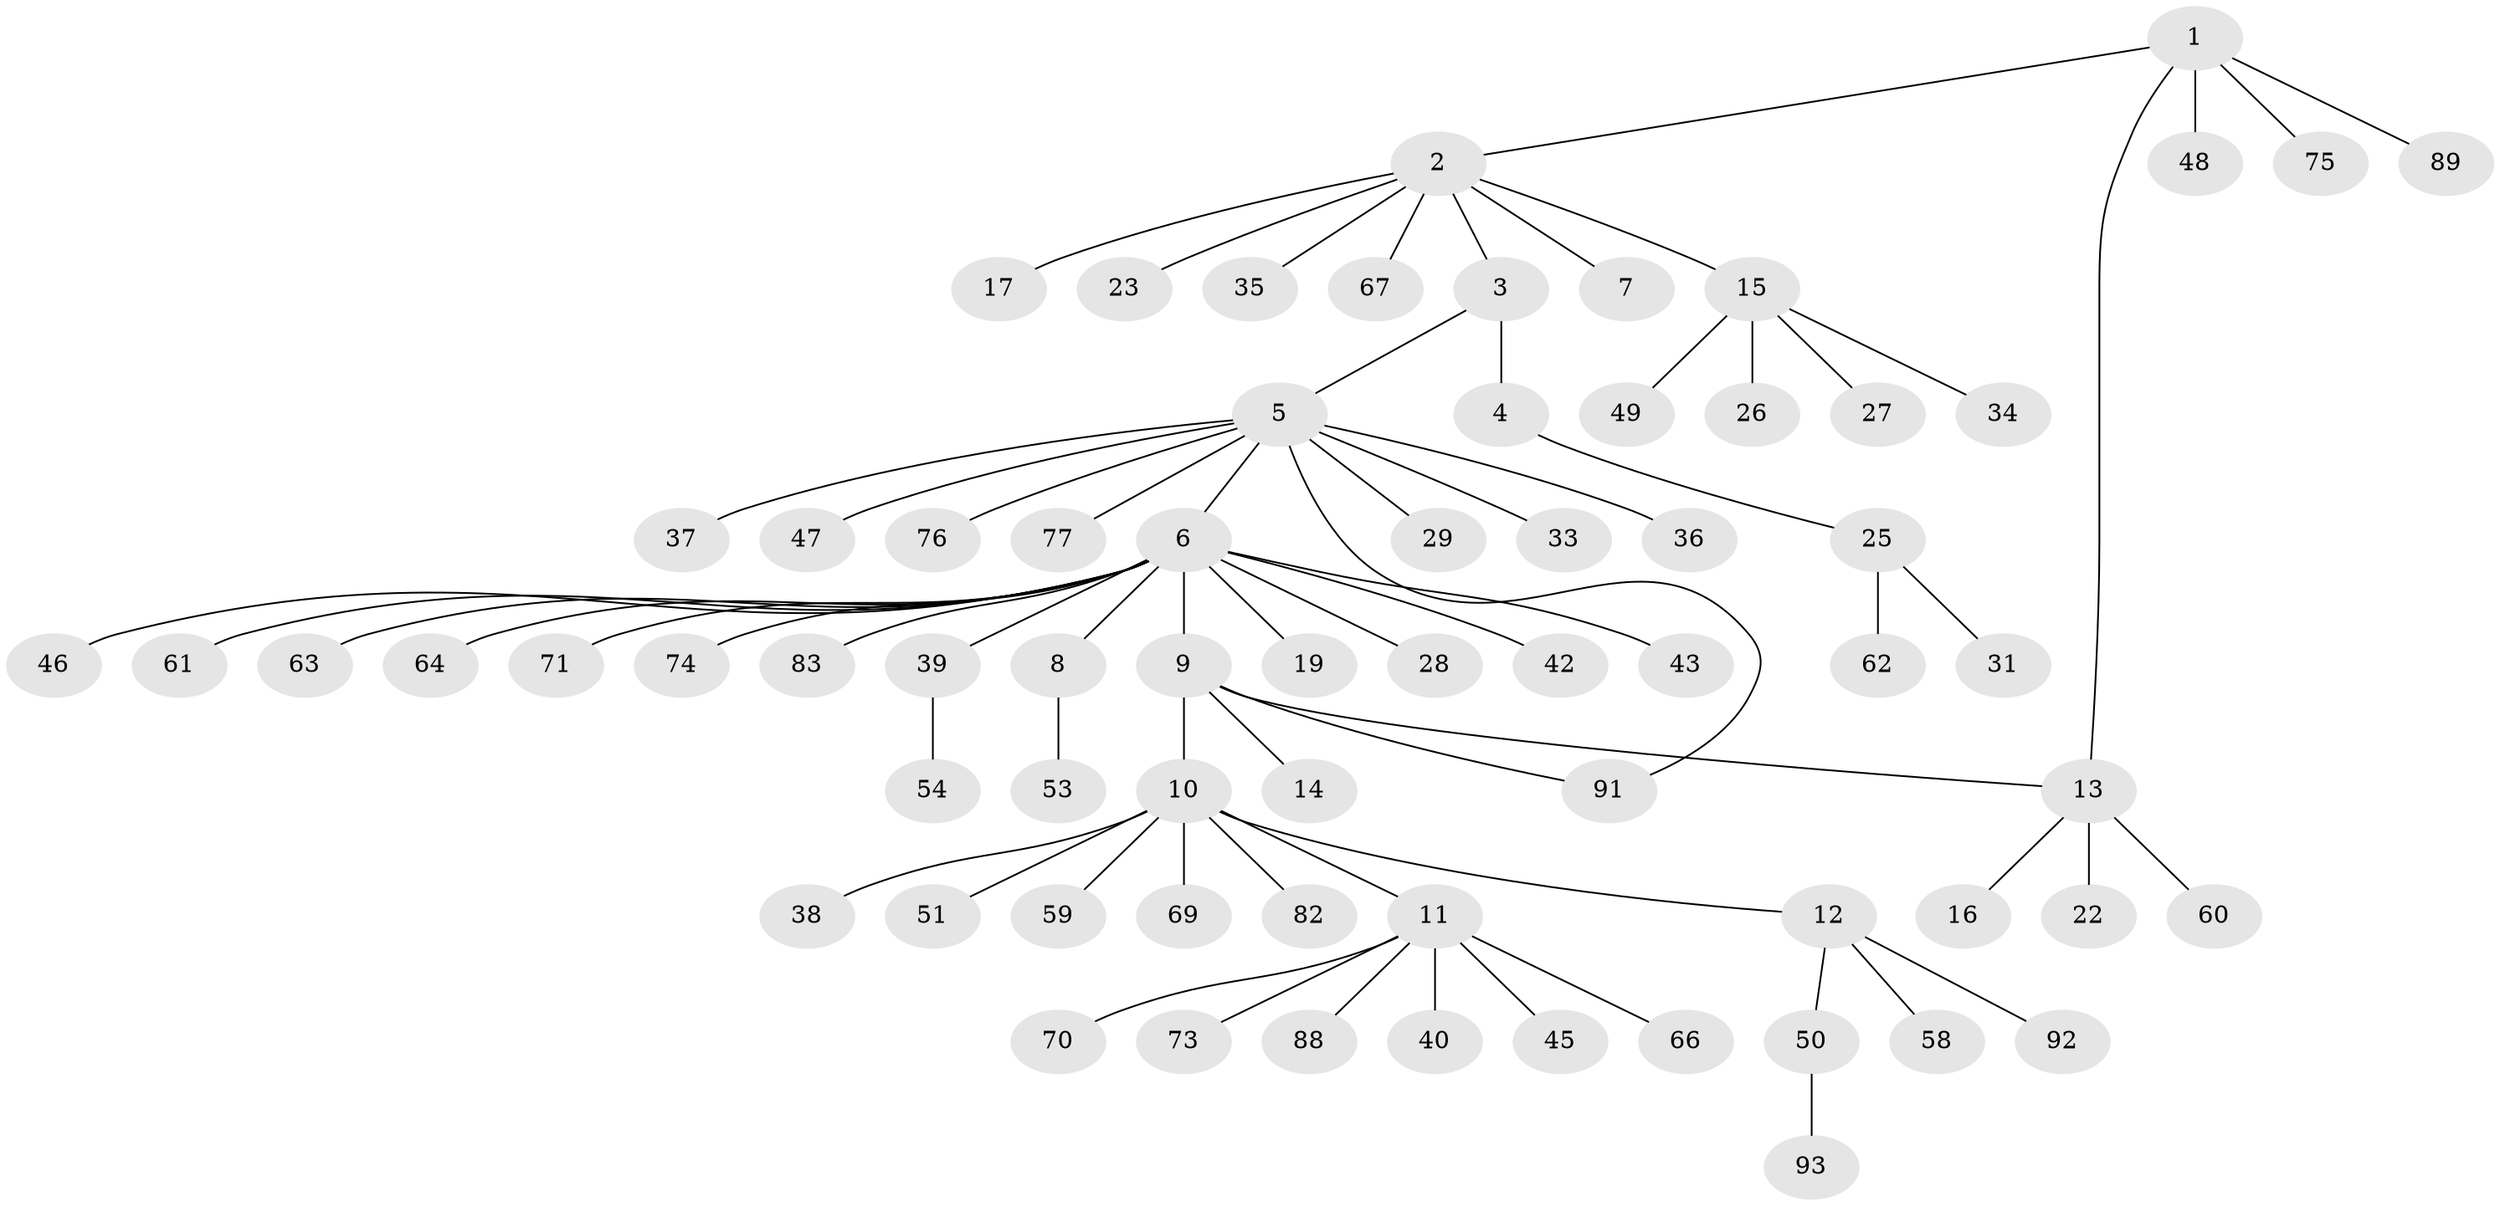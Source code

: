// original degree distribution, {4: 0.0425531914893617, 9: 0.02127659574468085, 3: 0.07446808510638298, 16: 0.010638297872340425, 2: 0.11702127659574468, 5: 0.031914893617021274, 7: 0.010638297872340425, 6: 0.02127659574468085, 1: 0.6702127659574468}
// Generated by graph-tools (version 1.1) at 2025/41/03/06/25 10:41:45]
// undirected, 69 vertices, 70 edges
graph export_dot {
graph [start="1"]
  node [color=gray90,style=filled];
  1 [super="+56"];
  2 [super="+80"];
  3 [super="+57"];
  4 [super="+20"];
  5 [super="+30"];
  6 [super="+84"];
  7 [super="+24"];
  8 [super="+55"];
  9 [super="+68"];
  10 [super="+41"];
  11 [super="+32"];
  12 [super="+18"];
  13 [super="+72"];
  14;
  15 [super="+21"];
  16;
  17;
  19 [super="+44"];
  22;
  23;
  25 [super="+87"];
  26;
  27;
  28;
  29;
  31;
  33 [super="+90"];
  34;
  35;
  36;
  37;
  38 [super="+65"];
  39 [super="+52"];
  40 [super="+78"];
  42;
  43;
  45;
  46;
  47;
  48 [super="+85"];
  49;
  50 [super="+86"];
  51;
  53 [super="+81"];
  54;
  58;
  59;
  60;
  61;
  62 [super="+79"];
  63;
  64;
  66;
  67;
  69;
  70;
  71;
  73;
  74 [super="+94"];
  75;
  76;
  77;
  82;
  83;
  88;
  89;
  91;
  92;
  93;
  1 -- 2;
  1 -- 48;
  1 -- 75;
  1 -- 89;
  1 -- 13;
  2 -- 3;
  2 -- 7;
  2 -- 15;
  2 -- 17;
  2 -- 23;
  2 -- 35;
  2 -- 67;
  3 -- 4;
  3 -- 5;
  4 -- 25;
  5 -- 6;
  5 -- 29;
  5 -- 33;
  5 -- 36;
  5 -- 47;
  5 -- 76;
  5 -- 77;
  5 -- 37;
  5 -- 91;
  6 -- 8;
  6 -- 9;
  6 -- 19;
  6 -- 28;
  6 -- 39;
  6 -- 42;
  6 -- 43;
  6 -- 46;
  6 -- 61;
  6 -- 63;
  6 -- 64;
  6 -- 71;
  6 -- 74;
  6 -- 83;
  8 -- 53;
  9 -- 10;
  9 -- 13;
  9 -- 14;
  9 -- 91;
  10 -- 11;
  10 -- 12;
  10 -- 38;
  10 -- 59;
  10 -- 69;
  10 -- 51;
  10 -- 82;
  11 -- 45;
  11 -- 70;
  11 -- 88;
  11 -- 40;
  11 -- 73;
  11 -- 66;
  12 -- 50;
  12 -- 58;
  12 -- 92;
  13 -- 16;
  13 -- 22;
  13 -- 60;
  15 -- 26;
  15 -- 27;
  15 -- 34;
  15 -- 49;
  25 -- 31;
  25 -- 62;
  39 -- 54;
  50 -- 93;
}
